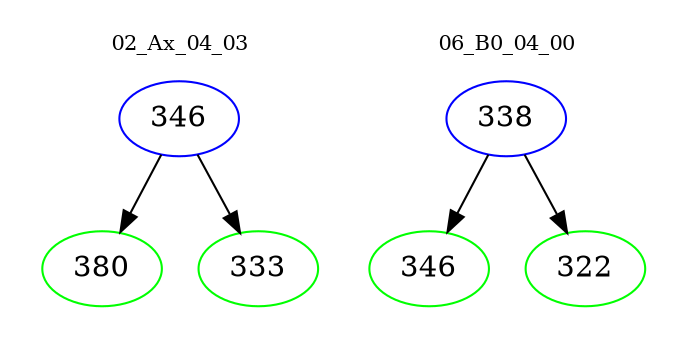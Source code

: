 digraph{
subgraph cluster_0 {
color = white
label = "02_Ax_04_03";
fontsize=10;
T0_346 [label="346", color="blue"]
T0_346 -> T0_380 [color="black"]
T0_380 [label="380", color="green"]
T0_346 -> T0_333 [color="black"]
T0_333 [label="333", color="green"]
}
subgraph cluster_1 {
color = white
label = "06_B0_04_00";
fontsize=10;
T1_338 [label="338", color="blue"]
T1_338 -> T1_346 [color="black"]
T1_346 [label="346", color="green"]
T1_338 -> T1_322 [color="black"]
T1_322 [label="322", color="green"]
}
}
